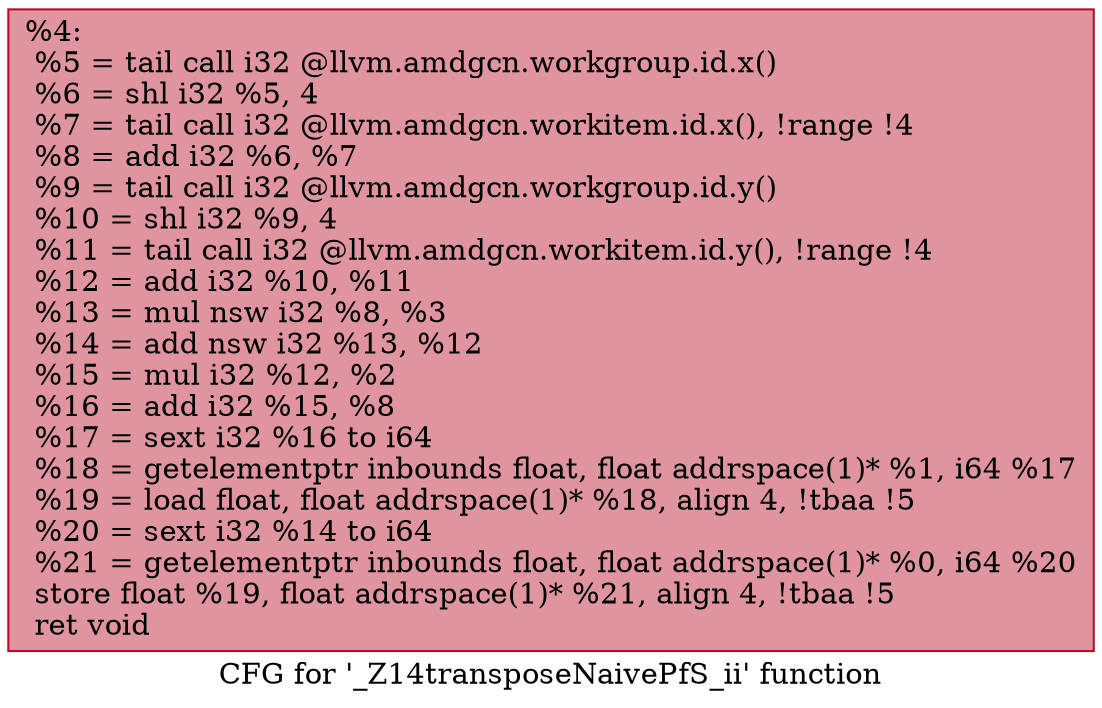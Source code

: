 digraph "CFG for '_Z14transposeNaivePfS_ii' function" {
	label="CFG for '_Z14transposeNaivePfS_ii' function";

	Node0x45eef60 [shape=record,color="#b70d28ff", style=filled, fillcolor="#b70d2870",label="{%4:\l  %5 = tail call i32 @llvm.amdgcn.workgroup.id.x()\l  %6 = shl i32 %5, 4\l  %7 = tail call i32 @llvm.amdgcn.workitem.id.x(), !range !4\l  %8 = add i32 %6, %7\l  %9 = tail call i32 @llvm.amdgcn.workgroup.id.y()\l  %10 = shl i32 %9, 4\l  %11 = tail call i32 @llvm.amdgcn.workitem.id.y(), !range !4\l  %12 = add i32 %10, %11\l  %13 = mul nsw i32 %8, %3\l  %14 = add nsw i32 %13, %12\l  %15 = mul i32 %12, %2\l  %16 = add i32 %15, %8\l  %17 = sext i32 %16 to i64\l  %18 = getelementptr inbounds float, float addrspace(1)* %1, i64 %17\l  %19 = load float, float addrspace(1)* %18, align 4, !tbaa !5\l  %20 = sext i32 %14 to i64\l  %21 = getelementptr inbounds float, float addrspace(1)* %0, i64 %20\l  store float %19, float addrspace(1)* %21, align 4, !tbaa !5\l  ret void\l}"];
}
